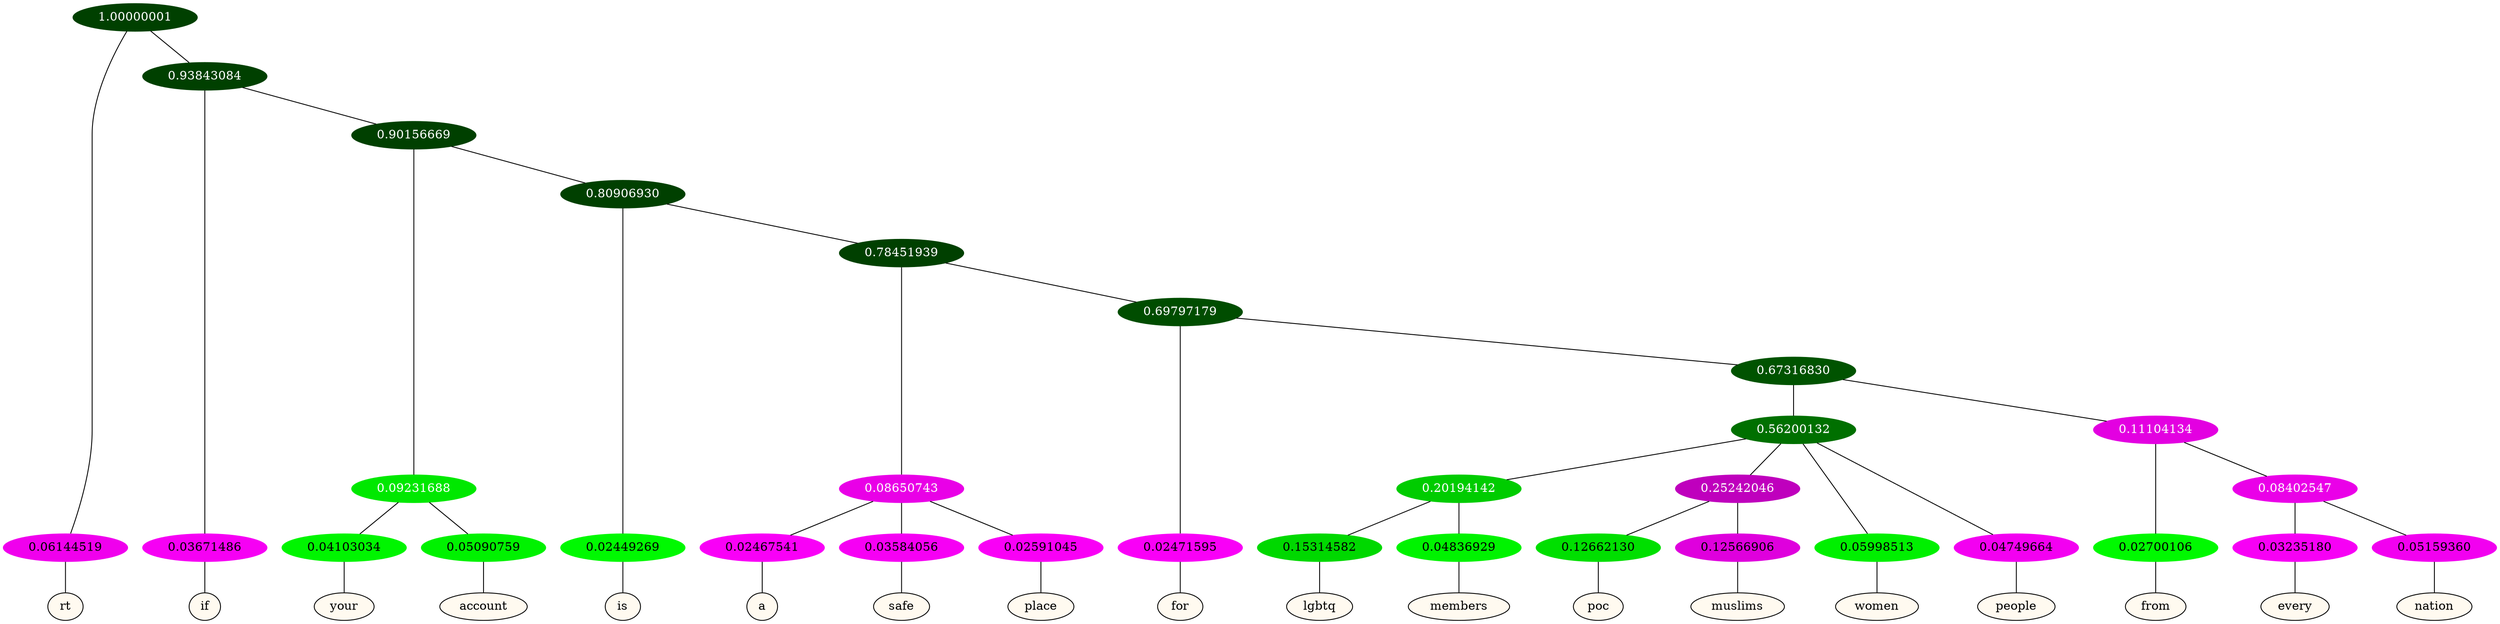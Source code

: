 graph {
	node [format=png height=0.15 nodesep=0.001 ordering=out overlap=prism overlap_scaling=0.01 ranksep=0.001 ratio=0.2 style=filled width=0.15]
	{
		rank=same
		a_w_1 [label=rt color=black fillcolor=floralwhite style="filled,solid"]
		a_w_3 [label=if color=black fillcolor=floralwhite style="filled,solid"]
		a_w_7 [label=your color=black fillcolor=floralwhite style="filled,solid"]
		a_w_8 [label=account color=black fillcolor=floralwhite style="filled,solid"]
		a_w_9 [label=is color=black fillcolor=floralwhite style="filled,solid"]
		a_w_13 [label=a color=black fillcolor=floralwhite style="filled,solid"]
		a_w_14 [label=safe color=black fillcolor=floralwhite style="filled,solid"]
		a_w_15 [label=place color=black fillcolor=floralwhite style="filled,solid"]
		a_w_16 [label=for color=black fillcolor=floralwhite style="filled,solid"]
		a_w_26 [label=lgbtq color=black fillcolor=floralwhite style="filled,solid"]
		a_w_27 [label=members color=black fillcolor=floralwhite style="filled,solid"]
		a_w_28 [label=poc color=black fillcolor=floralwhite style="filled,solid"]
		a_w_29 [label=muslims color=black fillcolor=floralwhite style="filled,solid"]
		a_w_22 [label=women color=black fillcolor=floralwhite style="filled,solid"]
		a_w_23 [label=people color=black fillcolor=floralwhite style="filled,solid"]
		a_w_24 [label=from color=black fillcolor=floralwhite style="filled,solid"]
		a_w_30 [label=every color=black fillcolor=floralwhite style="filled,solid"]
		a_w_31 [label=nation color=black fillcolor=floralwhite style="filled,solid"]
	}
	a_n_1 -- a_w_1
	a_n_3 -- a_w_3
	a_n_7 -- a_w_7
	a_n_8 -- a_w_8
	a_n_9 -- a_w_9
	a_n_13 -- a_w_13
	a_n_14 -- a_w_14
	a_n_15 -- a_w_15
	a_n_16 -- a_w_16
	a_n_26 -- a_w_26
	a_n_27 -- a_w_27
	a_n_28 -- a_w_28
	a_n_29 -- a_w_29
	a_n_22 -- a_w_22
	a_n_23 -- a_w_23
	a_n_24 -- a_w_24
	a_n_30 -- a_w_30
	a_n_31 -- a_w_31
	{
		rank=same
		a_n_1 [label=0.06144519 color="0.835 1.000 0.939" fontcolor=black]
		a_n_3 [label=0.03671486 color="0.835 1.000 0.963" fontcolor=black]
		a_n_7 [label=0.04103034 color="0.334 1.000 0.959" fontcolor=black]
		a_n_8 [label=0.05090759 color="0.334 1.000 0.949" fontcolor=black]
		a_n_9 [label=0.02449269 color="0.334 1.000 0.976" fontcolor=black]
		a_n_13 [label=0.02467541 color="0.835 1.000 0.975" fontcolor=black]
		a_n_14 [label=0.03584056 color="0.835 1.000 0.964" fontcolor=black]
		a_n_15 [label=0.02591045 color="0.835 1.000 0.974" fontcolor=black]
		a_n_16 [label=0.02471595 color="0.835 1.000 0.975" fontcolor=black]
		a_n_26 [label=0.15314582 color="0.334 1.000 0.847" fontcolor=black]
		a_n_27 [label=0.04836929 color="0.334 1.000 0.952" fontcolor=black]
		a_n_28 [label=0.12662130 color="0.334 1.000 0.873" fontcolor=black]
		a_n_29 [label=0.12566906 color="0.835 1.000 0.874" fontcolor=black]
		a_n_22 [label=0.05998513 color="0.334 1.000 0.940" fontcolor=black]
		a_n_23 [label=0.04749664 color="0.835 1.000 0.953" fontcolor=black]
		a_n_24 [label=0.02700106 color="0.334 1.000 0.973" fontcolor=black]
		a_n_30 [label=0.03235180 color="0.835 1.000 0.968" fontcolor=black]
		a_n_31 [label=0.05159360 color="0.835 1.000 0.948" fontcolor=black]
	}
	a_n_0 [label=1.00000001 color="0.334 1.000 0.250" fontcolor=grey99]
	a_n_0 -- a_n_1
	a_n_2 [label=0.93843084 color="0.334 1.000 0.250" fontcolor=grey99]
	a_n_0 -- a_n_2
	a_n_2 -- a_n_3
	a_n_4 [label=0.90156669 color="0.334 1.000 0.250" fontcolor=grey99]
	a_n_2 -- a_n_4
	a_n_5 [label=0.09231688 color="0.334 1.000 0.908" fontcolor=grey99]
	a_n_4 -- a_n_5
	a_n_6 [label=0.80906930 color="0.334 1.000 0.250" fontcolor=grey99]
	a_n_4 -- a_n_6
	a_n_5 -- a_n_7
	a_n_5 -- a_n_8
	a_n_6 -- a_n_9
	a_n_10 [label=0.78451939 color="0.334 1.000 0.250" fontcolor=grey99]
	a_n_6 -- a_n_10
	a_n_11 [label=0.08650743 color="0.835 1.000 0.913" fontcolor=grey99]
	a_n_10 -- a_n_11
	a_n_12 [label=0.69797179 color="0.334 1.000 0.302" fontcolor=grey99]
	a_n_10 -- a_n_12
	a_n_11 -- a_n_13
	a_n_11 -- a_n_14
	a_n_11 -- a_n_15
	a_n_12 -- a_n_16
	a_n_17 [label=0.67316830 color="0.334 1.000 0.327" fontcolor=grey99]
	a_n_12 -- a_n_17
	a_n_18 [label=0.56200132 color="0.334 1.000 0.438" fontcolor=grey99]
	a_n_17 -- a_n_18
	a_n_19 [label=0.11104134 color="0.835 1.000 0.889" fontcolor=grey99]
	a_n_17 -- a_n_19
	a_n_20 [label=0.20194142 color="0.334 1.000 0.798" fontcolor=grey99]
	a_n_18 -- a_n_20
	a_n_21 [label=0.25242046 color="0.835 1.000 0.748" fontcolor=grey99]
	a_n_18 -- a_n_21
	a_n_18 -- a_n_22
	a_n_18 -- a_n_23
	a_n_19 -- a_n_24
	a_n_25 [label=0.08402547 color="0.835 1.000 0.916" fontcolor=grey99]
	a_n_19 -- a_n_25
	a_n_20 -- a_n_26
	a_n_20 -- a_n_27
	a_n_21 -- a_n_28
	a_n_21 -- a_n_29
	a_n_25 -- a_n_30
	a_n_25 -- a_n_31
}
